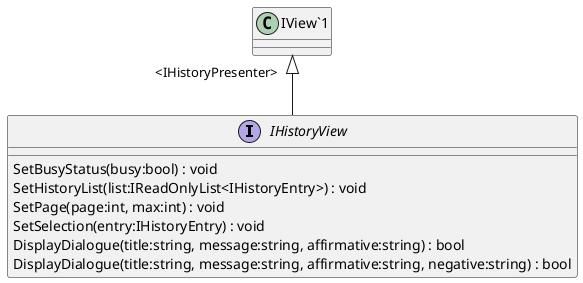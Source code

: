 @startuml
interface IHistoryView {
    SetBusyStatus(busy:bool) : void
    SetHistoryList(list:IReadOnlyList<IHistoryEntry>) : void
    SetPage(page:int, max:int) : void
    SetSelection(entry:IHistoryEntry) : void
    DisplayDialogue(title:string, message:string, affirmative:string) : bool
    DisplayDialogue(title:string, message:string, affirmative:string, negative:string) : bool
}
"IView`1" "<IHistoryPresenter>" <|-- IHistoryView
@enduml
